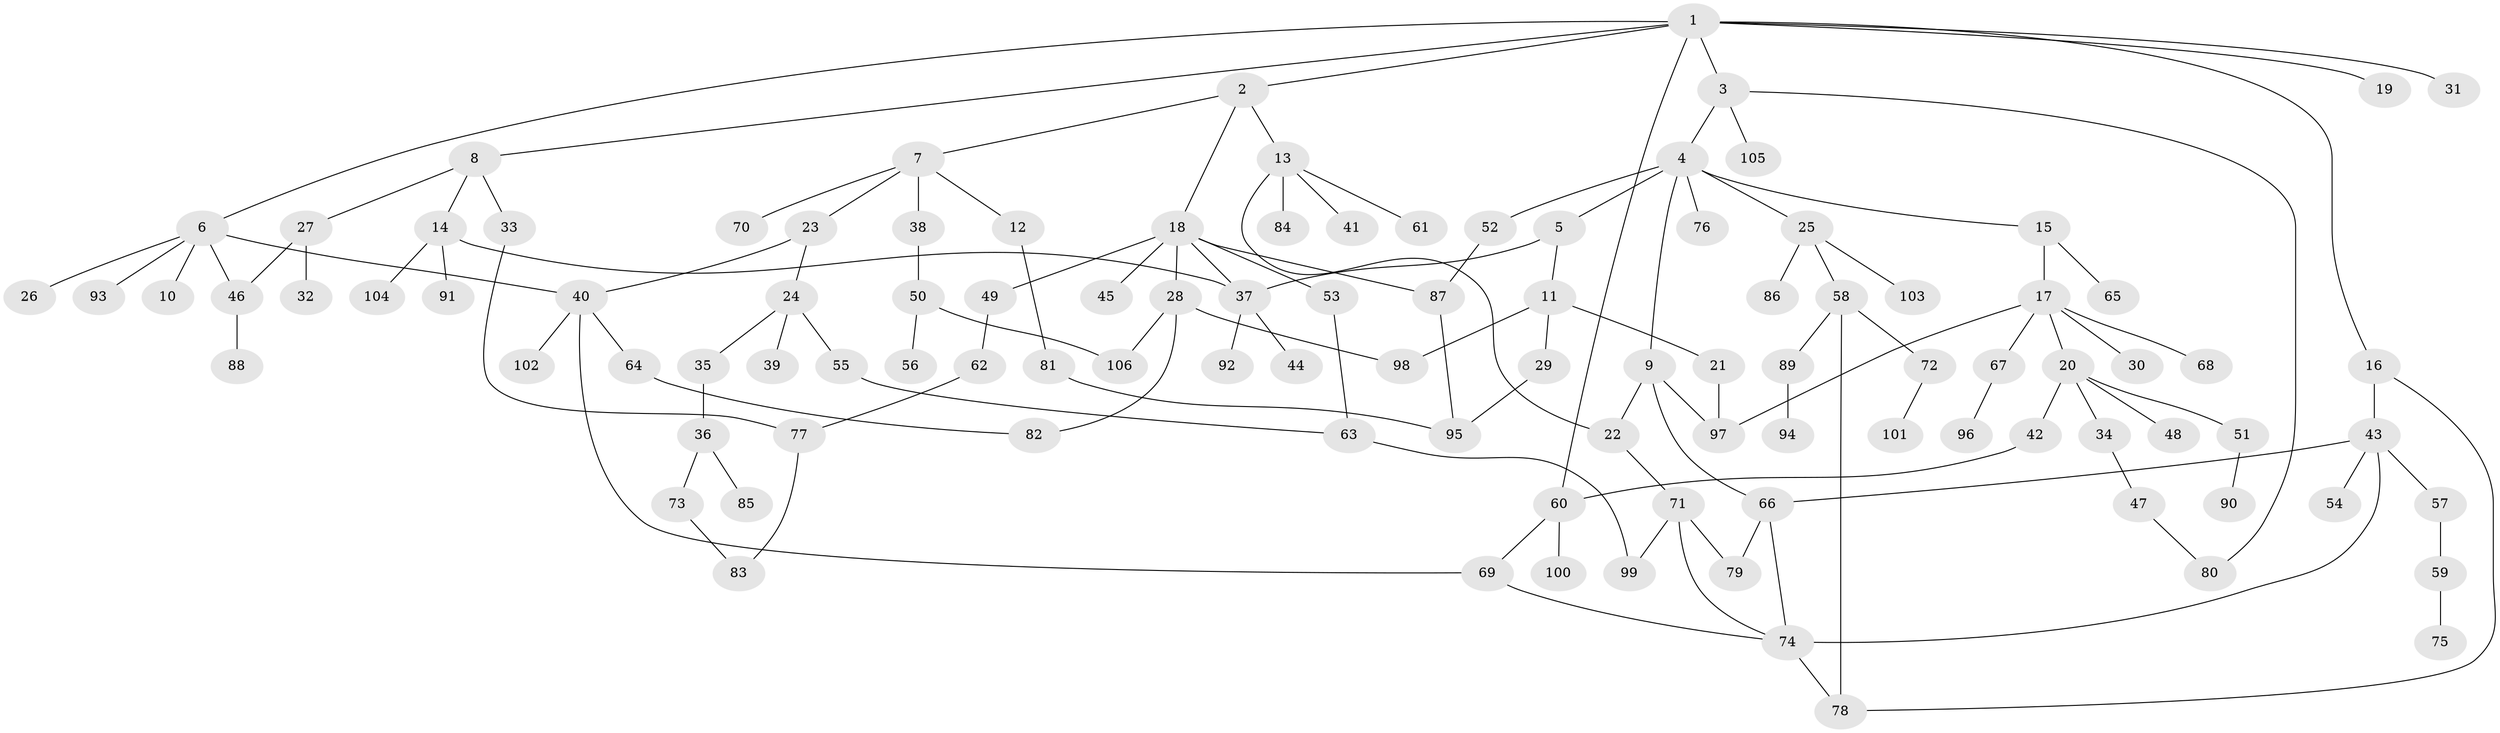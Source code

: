 // Generated by graph-tools (version 1.1) at 2025/10/02/27/25 16:10:53]
// undirected, 106 vertices, 132 edges
graph export_dot {
graph [start="1"]
  node [color=gray90,style=filled];
  1;
  2;
  3;
  4;
  5;
  6;
  7;
  8;
  9;
  10;
  11;
  12;
  13;
  14;
  15;
  16;
  17;
  18;
  19;
  20;
  21;
  22;
  23;
  24;
  25;
  26;
  27;
  28;
  29;
  30;
  31;
  32;
  33;
  34;
  35;
  36;
  37;
  38;
  39;
  40;
  41;
  42;
  43;
  44;
  45;
  46;
  47;
  48;
  49;
  50;
  51;
  52;
  53;
  54;
  55;
  56;
  57;
  58;
  59;
  60;
  61;
  62;
  63;
  64;
  65;
  66;
  67;
  68;
  69;
  70;
  71;
  72;
  73;
  74;
  75;
  76;
  77;
  78;
  79;
  80;
  81;
  82;
  83;
  84;
  85;
  86;
  87;
  88;
  89;
  90;
  91;
  92;
  93;
  94;
  95;
  96;
  97;
  98;
  99;
  100;
  101;
  102;
  103;
  104;
  105;
  106;
  1 -- 2;
  1 -- 3;
  1 -- 6;
  1 -- 8;
  1 -- 16;
  1 -- 19;
  1 -- 31;
  1 -- 60;
  2 -- 7;
  2 -- 13;
  2 -- 18;
  3 -- 4;
  3 -- 80;
  3 -- 105;
  4 -- 5;
  4 -- 9;
  4 -- 15;
  4 -- 25;
  4 -- 52;
  4 -- 76;
  5 -- 11;
  5 -- 37;
  6 -- 10;
  6 -- 26;
  6 -- 40;
  6 -- 46;
  6 -- 93;
  7 -- 12;
  7 -- 23;
  7 -- 38;
  7 -- 70;
  8 -- 14;
  8 -- 27;
  8 -- 33;
  9 -- 22;
  9 -- 97;
  9 -- 66;
  11 -- 21;
  11 -- 29;
  11 -- 98;
  12 -- 81;
  13 -- 22;
  13 -- 41;
  13 -- 61;
  13 -- 84;
  14 -- 91;
  14 -- 104;
  14 -- 37;
  15 -- 17;
  15 -- 65;
  16 -- 43;
  16 -- 78;
  17 -- 20;
  17 -- 30;
  17 -- 67;
  17 -- 68;
  17 -- 97;
  18 -- 28;
  18 -- 37;
  18 -- 45;
  18 -- 49;
  18 -- 53;
  18 -- 87;
  20 -- 34;
  20 -- 42;
  20 -- 48;
  20 -- 51;
  21 -- 97;
  22 -- 71;
  23 -- 24;
  23 -- 40;
  24 -- 35;
  24 -- 39;
  24 -- 55;
  25 -- 58;
  25 -- 86;
  25 -- 103;
  27 -- 32;
  27 -- 46;
  28 -- 82;
  28 -- 98;
  28 -- 106;
  29 -- 95;
  33 -- 77;
  34 -- 47;
  35 -- 36;
  36 -- 73;
  36 -- 85;
  37 -- 44;
  37 -- 92;
  38 -- 50;
  40 -- 64;
  40 -- 69;
  40 -- 102;
  42 -- 60;
  43 -- 54;
  43 -- 57;
  43 -- 66;
  43 -- 74;
  46 -- 88;
  47 -- 80;
  49 -- 62;
  50 -- 56;
  50 -- 106;
  51 -- 90;
  52 -- 87;
  53 -- 63;
  55 -- 63;
  57 -- 59;
  58 -- 72;
  58 -- 89;
  58 -- 78;
  59 -- 75;
  60 -- 100;
  60 -- 69;
  62 -- 77;
  63 -- 99;
  64 -- 82;
  66 -- 74;
  66 -- 79;
  67 -- 96;
  69 -- 74;
  71 -- 79;
  71 -- 99;
  71 -- 74;
  72 -- 101;
  73 -- 83;
  74 -- 78;
  77 -- 83;
  81 -- 95;
  87 -- 95;
  89 -- 94;
}
